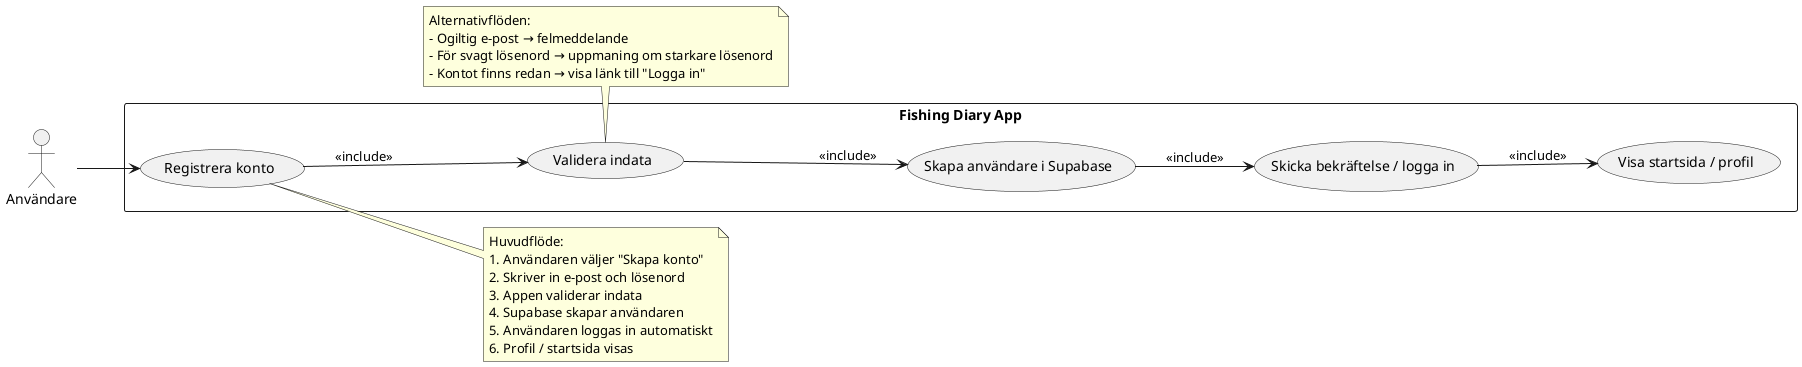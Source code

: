 @startuml register
left to right direction
actor "Användare" as User

rectangle "Fishing Diary App" {
  usecase "Registrera konto" as UC_Register
  usecase "Validera indata" as UC_ValidateInput
  usecase "Skapa användare i Supabase" as UC_CreateUser
  usecase "Skicka bekräftelse / logga in" as UC_Confirm
  usecase "Visa startsida / profil" as UC_ShowProfile
}

User --> UC_Register
UC_Register --> UC_ValidateInput : <<include>>
UC_ValidateInput --> UC_CreateUser : <<include>>
UC_CreateUser --> UC_Confirm : <<include>>
UC_Confirm --> UC_ShowProfile : <<include>>

note right of UC_Register
  Huvudflöde:
  1. Användaren väljer "Skapa konto"
  2. Skriver in e-post och lösenord
  3. Appen validerar indata
  4. Supabase skapar användaren
  5. Användaren loggas in automatiskt
  6. Profil / startsida visas
end note

note bottom of UC_ValidateInput
  Alternativflöden:
  - Ogiltig e-post → felmeddelande
  - För svagt lösenord → uppmaning om starkare lösenord
  - Kontot finns redan → visa länk till "Logga in"
end note

@enduml
